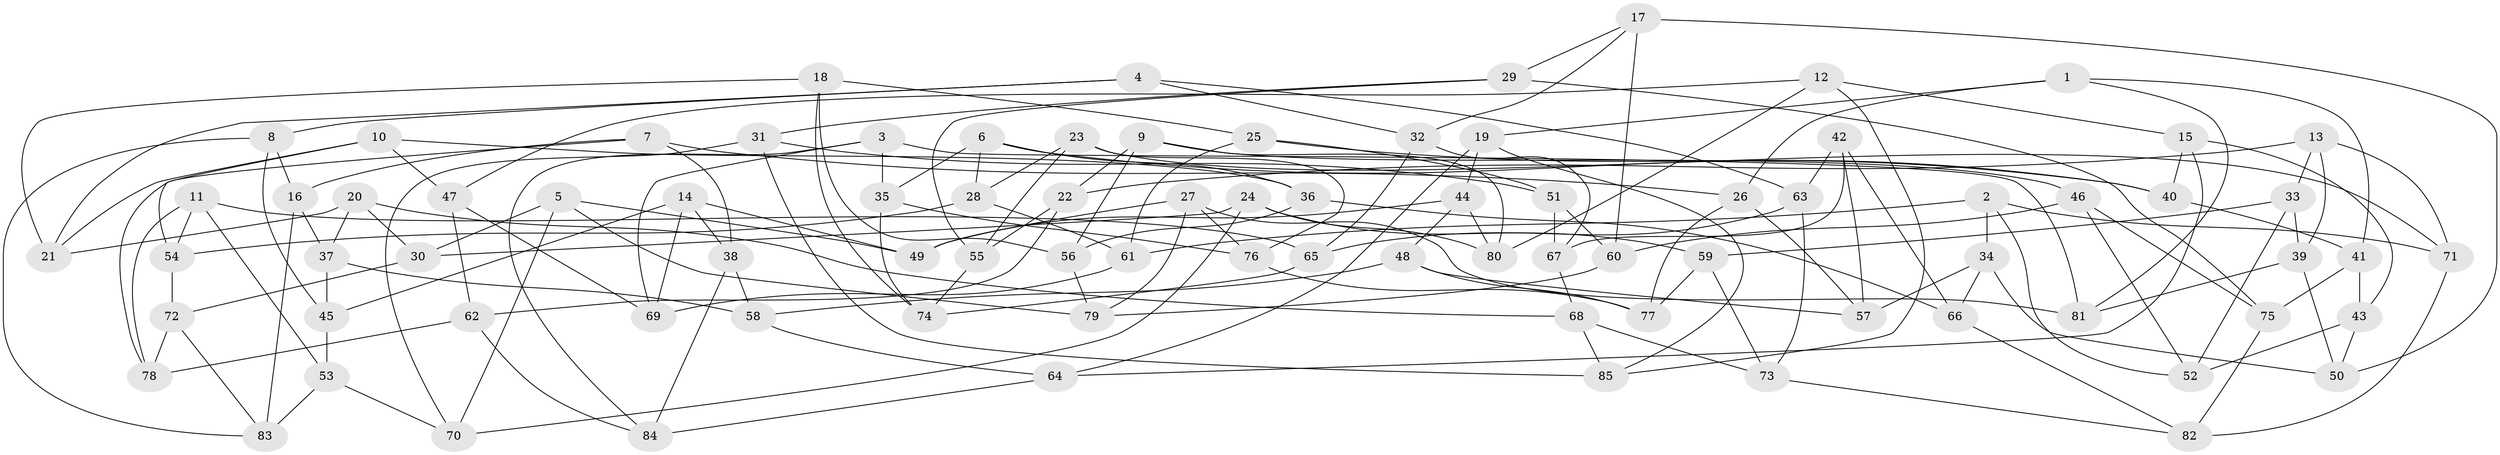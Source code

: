 // Generated by graph-tools (version 1.1) at 2025/26/03/09/25 03:26:59]
// undirected, 85 vertices, 170 edges
graph export_dot {
graph [start="1"]
  node [color=gray90,style=filled];
  1;
  2;
  3;
  4;
  5;
  6;
  7;
  8;
  9;
  10;
  11;
  12;
  13;
  14;
  15;
  16;
  17;
  18;
  19;
  20;
  21;
  22;
  23;
  24;
  25;
  26;
  27;
  28;
  29;
  30;
  31;
  32;
  33;
  34;
  35;
  36;
  37;
  38;
  39;
  40;
  41;
  42;
  43;
  44;
  45;
  46;
  47;
  48;
  49;
  50;
  51;
  52;
  53;
  54;
  55;
  56;
  57;
  58;
  59;
  60;
  61;
  62;
  63;
  64;
  65;
  66;
  67;
  68;
  69;
  70;
  71;
  72;
  73;
  74;
  75;
  76;
  77;
  78;
  79;
  80;
  81;
  82;
  83;
  84;
  85;
  1 -- 26;
  1 -- 19;
  1 -- 81;
  1 -- 41;
  2 -- 52;
  2 -- 34;
  2 -- 61;
  2 -- 71;
  3 -- 81;
  3 -- 35;
  3 -- 69;
  3 -- 84;
  4 -- 32;
  4 -- 21;
  4 -- 8;
  4 -- 63;
  5 -- 49;
  5 -- 79;
  5 -- 30;
  5 -- 70;
  6 -- 36;
  6 -- 28;
  6 -- 35;
  6 -- 40;
  7 -- 26;
  7 -- 38;
  7 -- 16;
  7 -- 78;
  8 -- 83;
  8 -- 16;
  8 -- 45;
  9 -- 22;
  9 -- 80;
  9 -- 46;
  9 -- 56;
  10 -- 36;
  10 -- 21;
  10 -- 54;
  10 -- 47;
  11 -- 65;
  11 -- 53;
  11 -- 78;
  11 -- 54;
  12 -- 80;
  12 -- 47;
  12 -- 15;
  12 -- 85;
  13 -- 39;
  13 -- 71;
  13 -- 22;
  13 -- 33;
  14 -- 49;
  14 -- 45;
  14 -- 38;
  14 -- 69;
  15 -- 40;
  15 -- 43;
  15 -- 64;
  16 -- 37;
  16 -- 83;
  17 -- 50;
  17 -- 29;
  17 -- 60;
  17 -- 32;
  18 -- 21;
  18 -- 74;
  18 -- 25;
  18 -- 56;
  19 -- 85;
  19 -- 64;
  19 -- 44;
  20 -- 21;
  20 -- 68;
  20 -- 30;
  20 -- 37;
  22 -- 55;
  22 -- 62;
  23 -- 71;
  23 -- 28;
  23 -- 55;
  23 -- 76;
  24 -- 70;
  24 -- 30;
  24 -- 59;
  24 -- 80;
  25 -- 51;
  25 -- 40;
  25 -- 61;
  26 -- 57;
  26 -- 77;
  27 -- 81;
  27 -- 49;
  27 -- 76;
  27 -- 79;
  28 -- 61;
  28 -- 54;
  29 -- 31;
  29 -- 55;
  29 -- 75;
  30 -- 72;
  31 -- 85;
  31 -- 70;
  31 -- 51;
  32 -- 67;
  32 -- 65;
  33 -- 52;
  33 -- 39;
  33 -- 59;
  34 -- 50;
  34 -- 57;
  34 -- 66;
  35 -- 76;
  35 -- 74;
  36 -- 56;
  36 -- 66;
  37 -- 45;
  37 -- 58;
  38 -- 58;
  38 -- 84;
  39 -- 50;
  39 -- 81;
  40 -- 41;
  41 -- 75;
  41 -- 43;
  42 -- 63;
  42 -- 66;
  42 -- 57;
  42 -- 67;
  43 -- 50;
  43 -- 52;
  44 -- 49;
  44 -- 48;
  44 -- 80;
  45 -- 53;
  46 -- 60;
  46 -- 52;
  46 -- 75;
  47 -- 69;
  47 -- 62;
  48 -- 77;
  48 -- 58;
  48 -- 57;
  51 -- 67;
  51 -- 60;
  53 -- 70;
  53 -- 83;
  54 -- 72;
  55 -- 74;
  56 -- 79;
  58 -- 64;
  59 -- 77;
  59 -- 73;
  60 -- 79;
  61 -- 69;
  62 -- 84;
  62 -- 78;
  63 -- 65;
  63 -- 73;
  64 -- 84;
  65 -- 74;
  66 -- 82;
  67 -- 68;
  68 -- 85;
  68 -- 73;
  71 -- 82;
  72 -- 78;
  72 -- 83;
  73 -- 82;
  75 -- 82;
  76 -- 77;
}
